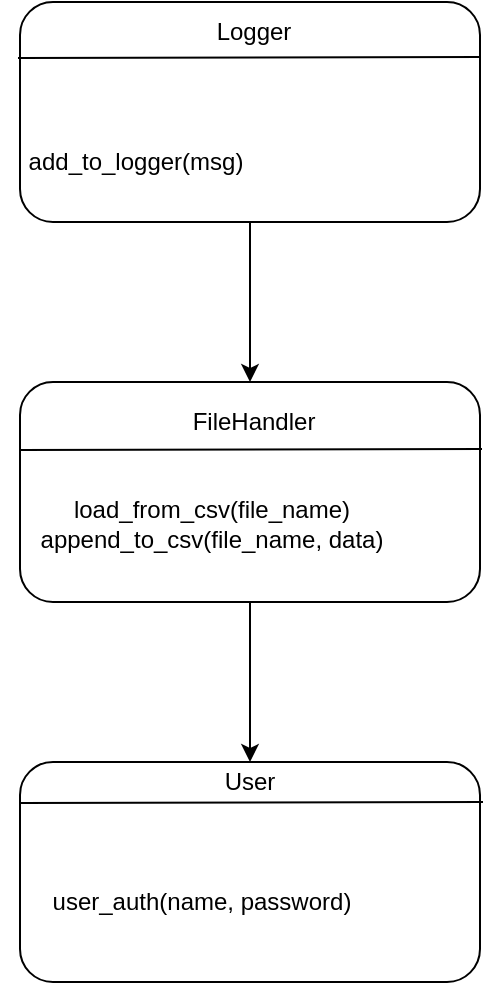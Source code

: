 <mxfile version="12.9.13" type="device"><diagram id="_cEzV3qbtm6ifOe5l3X2" name="Page-1"><mxGraphModel dx="768" dy="482" grid="1" gridSize="10" guides="1" tooltips="1" connect="1" arrows="1" fold="1" page="1" pageScale="1" pageWidth="850" pageHeight="1100" math="0" shadow="0"><root><mxCell id="0"/><mxCell id="1" parent="0"/><mxCell id="d_nlVJpy8mgBRtCJhv3p-11" value="" style="edgeStyle=orthogonalEdgeStyle;rounded=0;orthogonalLoop=1;jettySize=auto;html=1;" parent="1" source="d_nlVJpy8mgBRtCJhv3p-3" target="d_nlVJpy8mgBRtCJhv3p-10" edge="1"><mxGeometry relative="1" as="geometry"/></mxCell><mxCell id="d_nlVJpy8mgBRtCJhv3p-3" value="" style="rounded=1;whiteSpace=wrap;html=1;" parent="1" vertex="1"><mxGeometry x="320" y="40" width="230" height="110" as="geometry"/></mxCell><mxCell id="d_nlVJpy8mgBRtCJhv3p-10" value="" style="rounded=1;whiteSpace=wrap;html=1;" parent="1" vertex="1"><mxGeometry x="320" y="230" width="230" height="110" as="geometry"/></mxCell><mxCell id="d_nlVJpy8mgBRtCJhv3p-14" value="" style="rounded=1;whiteSpace=wrap;html=1;" parent="1" vertex="1"><mxGeometry x="320" y="420" width="230" height="110" as="geometry"/></mxCell><mxCell id="d_nlVJpy8mgBRtCJhv3p-4" value="Logger" style="text;html=1;strokeColor=none;fillColor=none;align=center;verticalAlign=middle;whiteSpace=wrap;rounded=0;" parent="1" vertex="1"><mxGeometry x="417" y="40" width="40" height="30" as="geometry"/></mxCell><mxCell id="d_nlVJpy8mgBRtCJhv3p-8" value="" style="endArrow=none;html=1;entryX=1;entryY=0.25;entryDx=0;entryDy=0;" parent="1" target="d_nlVJpy8mgBRtCJhv3p-3" edge="1"><mxGeometry width="50" height="50" relative="1" as="geometry"><mxPoint x="319" y="68" as="sourcePoint"/><mxPoint x="439" y="68" as="targetPoint"/></mxGeometry></mxCell><mxCell id="d_nlVJpy8mgBRtCJhv3p-12" value="FileHandler" style="text;html=1;strokeColor=none;fillColor=none;align=center;verticalAlign=middle;whiteSpace=wrap;rounded=0;" parent="1" vertex="1"><mxGeometry x="417" y="235" width="40" height="30" as="geometry"/></mxCell><mxCell id="d_nlVJpy8mgBRtCJhv3p-13" value="" style="endArrow=none;html=1;entryX=1;entryY=0.25;entryDx=0;entryDy=0;" parent="1" edge="1"><mxGeometry width="50" height="50" relative="1" as="geometry"><mxPoint x="320" y="264" as="sourcePoint"/><mxPoint x="551" y="263.5" as="targetPoint"/></mxGeometry></mxCell><mxCell id="d_nlVJpy8mgBRtCJhv3p-17" value="" style="endArrow=classic;html=1;exitX=0.5;exitY=1;exitDx=0;exitDy=0;" parent="1" edge="1" source="d_nlVJpy8mgBRtCJhv3p-10"><mxGeometry width="50" height="50" relative="1" as="geometry"><mxPoint x="342.24" y="370.0" as="sourcePoint"/><mxPoint x="435" y="420" as="targetPoint"/></mxGeometry></mxCell><mxCell id="d_nlVJpy8mgBRtCJhv3p-19" value="" style="endArrow=none;html=1;entryX=1;entryY=0.25;entryDx=0;entryDy=0;" parent="1" edge="1"><mxGeometry width="50" height="50" relative="1" as="geometry"><mxPoint x="320.5" y="440.5" as="sourcePoint"/><mxPoint x="551.5" y="440" as="targetPoint"/></mxGeometry></mxCell><mxCell id="d_nlVJpy8mgBRtCJhv3p-21" value="User" style="text;html=1;strokeColor=none;fillColor=none;align=center;verticalAlign=middle;whiteSpace=wrap;rounded=0;" parent="1" vertex="1"><mxGeometry x="415" y="420" width="40" height="20" as="geometry"/></mxCell><mxCell id="d_nlVJpy8mgBRtCJhv3p-27" value="load_from_csv(file_name)&lt;br&gt;append_to_csv(file_name, data)" style="text;html=1;strokeColor=none;fillColor=none;align=center;verticalAlign=middle;whiteSpace=wrap;rounded=0;" parent="1" vertex="1"><mxGeometry x="310" y="291" width="212" height="20" as="geometry"/></mxCell><mxCell id="d_nlVJpy8mgBRtCJhv3p-30" value="user_auth(name, password)" style="text;html=1;strokeColor=none;fillColor=none;align=center;verticalAlign=middle;whiteSpace=wrap;rounded=0;" parent="1" vertex="1"><mxGeometry x="330" y="480" width="162" height="20" as="geometry"/></mxCell><mxCell id="aLkL2jIxPM6y_6ZfAv_g-3" value="add_to_logger(msg)" style="text;html=1;strokeColor=none;fillColor=none;align=center;verticalAlign=middle;whiteSpace=wrap;rounded=0;" vertex="1" parent="1"><mxGeometry x="358" y="110" width="40" height="20" as="geometry"/></mxCell></root></mxGraphModel></diagram></mxfile>